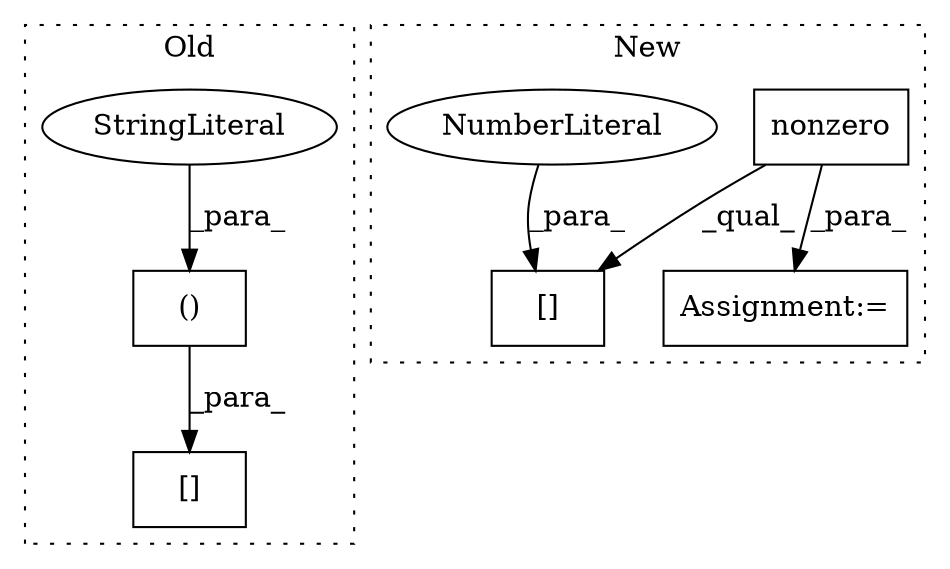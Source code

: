 digraph G {
subgraph cluster0 {
1 [label="()" a="106" s="11436" l="33" shape="box"];
4 [label="[]" a="2" s="11425,11469" l="11,2" shape="box"];
5 [label="StringLiteral" a="45" s="11453" l="16" shape="ellipse"];
label = "Old";
style="dotted";
}
subgraph cluster1 {
2 [label="nonzero" a="32" s="11450" l="9" shape="box"];
3 [label="Assignment:=" a="7" s="12298" l="1" shape="box"];
6 [label="[]" a="2" s="11425,11461" l="35,1" shape="box"];
7 [label="NumberLiteral" a="34" s="11460" l="1" shape="ellipse"];
label = "New";
style="dotted";
}
1 -> 4 [label="_para_"];
2 -> 6 [label="_qual_"];
2 -> 3 [label="_para_"];
5 -> 1 [label="_para_"];
7 -> 6 [label="_para_"];
}